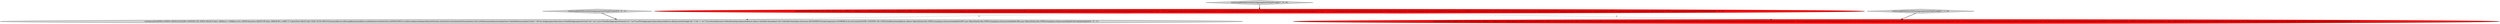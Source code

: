 digraph {
5 [style = filled, label = "testQuery(PLANNER_CONFIG_DEFAULT,QUERY_CONTEXT_NO_TOPN,\"SELECT dim1, MIN(m1) + MAX(m1) AS x FROM druid.foo GROUP BY dim1 ORDER BY x LIMIT 3\",CalciteTests.REGULAR_USER_AUTH_RESULT,ImmutableList.of(GroupByQuery.builder().setDataSource(CalciteTests.DATASOURCE1).setInterval(querySegmentSpec(Filtration.eternity())).setGranularity(Granularities.ALL).setDimensions(dimensionSpec(new DefaultDimensionSpec(\"dim1\",\"d0\"))).setAggregatorSpecs(new FloatMinAggregatorFactory(\"a0\",\"m1\"),new FloatMaxAggregatorFactory(\"a1\",\"m1\")).setPostAggregatorSpecs(ImmutableList.of(expresionPostAgg(\"p0\",\"(\"a0\" + \"a1\")\"))).setLimitSpec(new DefaultLimitSpec(ImmutableList.of(new OrderByColumnSpec(\"p0\",OrderByColumnSpec.Direction.ASCENDING,StringComparators.NUMERIC)),3)).setContext(QUERY_CONTEXT_NO_TOPN).build()),ImmutableList.of(new Object((((edu.fdu.CPPDG.tinypdg.pe.ExpressionInfo@912f97,new Object((((edu.fdu.CPPDG.tinypdg.pe.ExpressionInfo@912f9c,new Object((((edu.fdu.CPPDG.tinypdg.pe.ExpressionInfo@912fa1))@@@3@@@['0', '0', '1']", fillcolor = lightgray, shape = ellipse image = "AAA0AAABBB3BBB"];
2 [style = filled, label = "testGroupByWithSortOnPostAggregationNoTopNConfig['0', '1', '0']", fillcolor = lightgray, shape = diamond image = "AAA0AAABBB2BBB"];
4 [style = filled, label = "testGroupByWithSortOnPostAggregationNoTopNContext['0', '0', '1']", fillcolor = lightgray, shape = diamond image = "AAA0AAABBB3BBB"];
0 [style = filled, label = "testQuery(PLANNER_CONFIG_NO_TOPN,\"SELECT dim1, MIN(m1) + MAX(m1) AS x FROM druid.foo GROUP BY dim1 ORDER BY x LIMIT 3\",CalciteTests.REGULAR_USER_AUTH_RESULT,ImmutableList.of(GroupByQuery.builder().setDataSource(CalciteTests.DATASOURCE1).setInterval(querySegmentSpec(Filtration.eternity())).setGranularity(Granularities.ALL).setDimensions(dimensionSpec(new DefaultDimensionSpec(\"dim1\",\"d0\"))).setAggregatorSpecs(new FloatMinAggregatorFactory(\"a0\",\"m1\"),new FloatMaxAggregatorFactory(\"a1\",\"m1\")).setPostAggregatorSpecs(ImmutableList.of(expresionPostAgg(\"p0\",\"(\"a0\" + \"a1\")\"))).setLimitSpec(new DefaultLimitSpec(ImmutableList.of(new OrderByColumnSpec(\"p0\",OrderByColumnSpec.Direction.ASCENDING,StringComparators.NUMERIC)),3)).setContext(QUERY_CONTEXT_DEFAULT).build()),ImmutableList.of(new Object((((edu.fdu.CPPDG.tinypdg.pe.ExpressionInfo@912ec6,new Object((((edu.fdu.CPPDG.tinypdg.pe.ExpressionInfo@912ecb,new Object((((edu.fdu.CPPDG.tinypdg.pe.ExpressionInfo@912ed0))@@@3@@@['1', '0', '0']", fillcolor = red, shape = ellipse image = "AAA1AAABBB1BBB"];
1 [style = filled, label = "testGroupByWithSortOnPostAggregationNoTopNConfig['1', '0', '0']", fillcolor = lightgray, shape = diamond image = "AAA0AAABBB1BBB"];
3 [style = filled, label = "testQuery(PLANNER_CONFIG_NO_TOPN,\"SELECT dim1, MIN(m1) + MAX(m1) AS x FROM druid.foo GROUP BY dim1 ORDER BY x LIMIT 3\",CalciteTests.REGULAR_USER_AUTH_RESULT,ImmutableList.of(GroupByQuery.builder().setDataSource(CalciteTests.DATASOURCE1).setInterval(querySegmentSpec(Filtration.eternity())).setGranularity(Granularities.ALL).setDimensions(dimensions(new DefaultDimensionSpec(\"dim1\",\"d0\"))).setAggregatorSpecs(new FloatMinAggregatorFactory(\"a0\",\"m1\"),new FloatMaxAggregatorFactory(\"a1\",\"m1\")).setPostAggregatorSpecs(ImmutableList.of(expressionPostAgg(\"p0\",\"(\"a0\" + \"a1\")\"))).setLimitSpec(new DefaultLimitSpec(ImmutableList.of(new OrderByColumnSpec(\"p0\",OrderByColumnSpec.Direction.ASCENDING,StringComparators.NUMERIC)),3)).setContext(QUERY_CONTEXT_DEFAULT).build()),ImmutableList.of(new Object((((edu.fdu.CPPDG.tinypdg.pe.ExpressionInfo@912f2e,new Object((((edu.fdu.CPPDG.tinypdg.pe.ExpressionInfo@912f33,new Object((((edu.fdu.CPPDG.tinypdg.pe.ExpressionInfo@912f38))@@@3@@@['0', '1', '0']", fillcolor = red, shape = ellipse image = "AAA1AAABBB2BBB"];
0->3 [style = dashed, label="0"];
1->0 [style = bold, label=""];
0->5 [style = dashed, label="0"];
4->5 [style = bold, label=""];
2->3 [style = bold, label=""];
}
